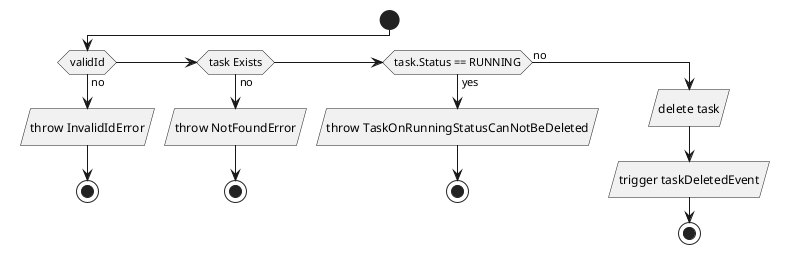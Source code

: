 @startuml

start
if (validId) then (no)
  :throw InvalidIdError/
  stop
elseif (task Exists) then (no)
  :throw NotFoundError/
  stop
elseif (task.Status == RUNNING) then (yes)
  :throw TaskOnRunningStatusCanNotBeDeleted/
  stop
else (no)
    :delete task/
    :trigger taskDeletedEvent/
    stop
@enduml